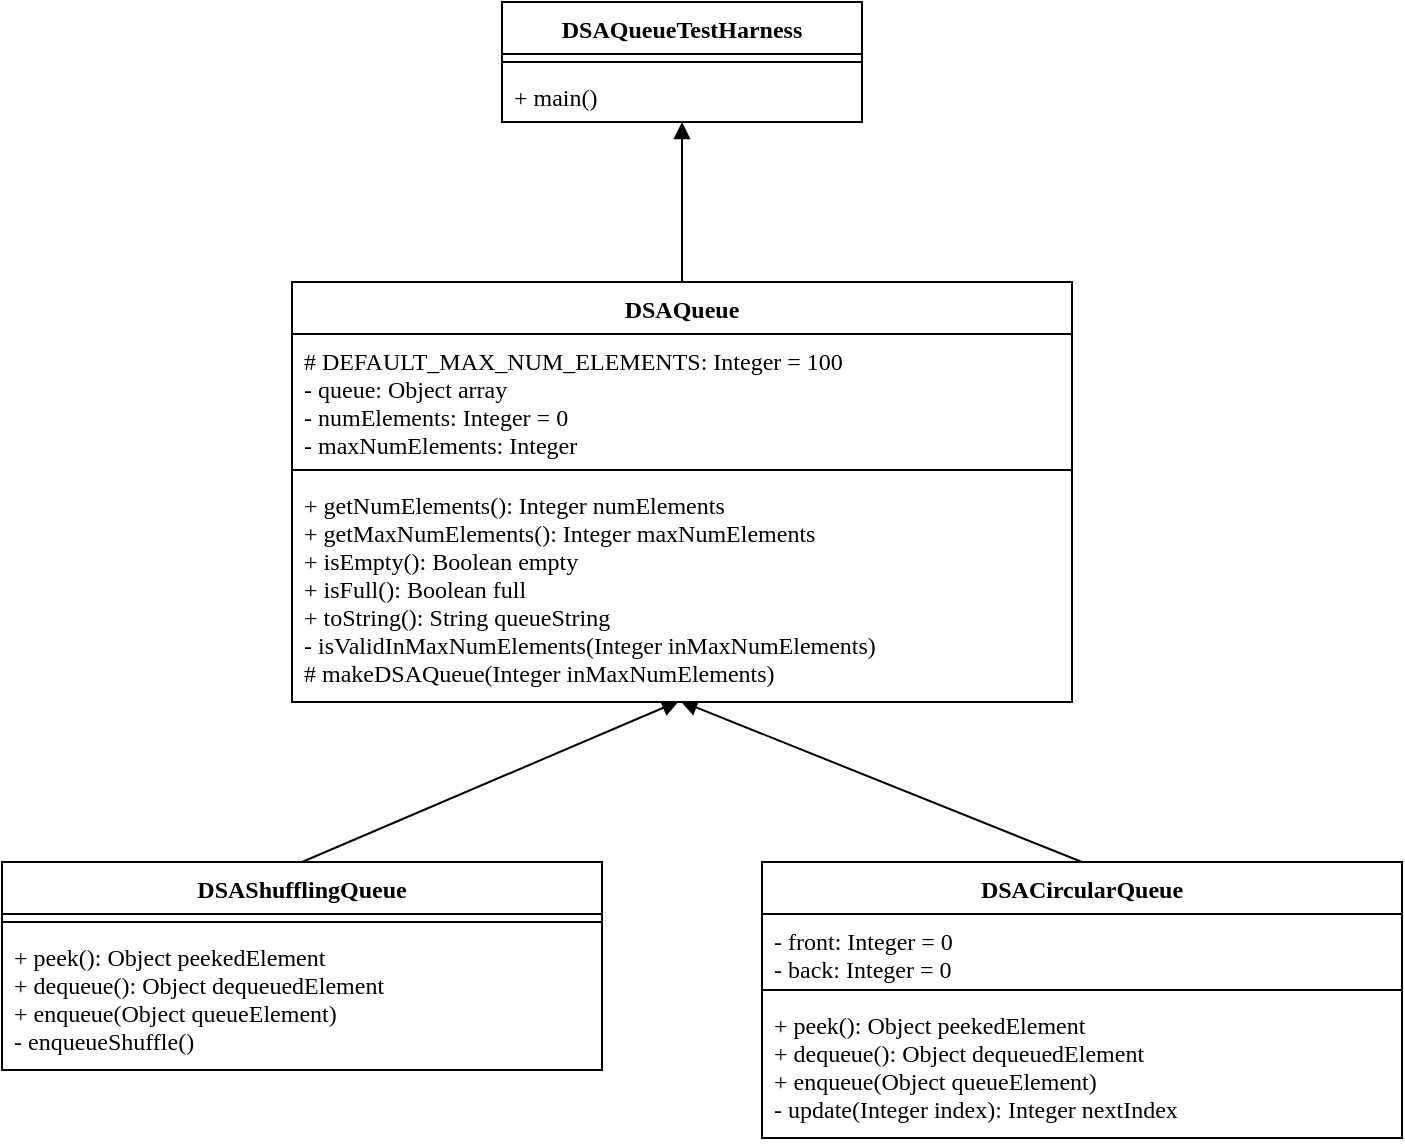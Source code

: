 <mxfile version="13.6.2" type="device"><diagram id="R35M0swyDnC60S0W5cCZ" name="DSAQueue"><mxGraphModel dx="1310" dy="967" grid="1" gridSize="10" guides="1" tooltips="1" connect="1" arrows="1" fold="1" page="1" pageScale="1" pageWidth="800" pageHeight="800" math="0" shadow="0"><root><mxCell id="0"/><mxCell id="1" parent="0"/><mxCell id="y2Wzb9-ihmOfeyClaOKi-1" style="rounded=0;orthogonalLoop=1;jettySize=auto;html=1;exitX=0.5;exitY=0;exitDx=0;exitDy=0;fontFamily=Fira Code;endArrow=block;endFill=1;entryX=0.5;entryY=1;entryDx=0;entryDy=0;" parent="1" source="y2Wzb9-ihmOfeyClaOKi-2" target="y2Wzb9-ihmOfeyClaOKi-6" edge="1"><mxGeometry relative="1" as="geometry"><mxPoint x="115" y="206" as="targetPoint"/></mxGeometry></mxCell><mxCell id="3kI9z8vAOZSMrbrXCnNT-17" style="edgeStyle=none;rounded=0;orthogonalLoop=1;jettySize=auto;html=1;exitX=0.5;exitY=0;exitDx=0;exitDy=0;entryX=0.498;entryY=0.996;entryDx=0;entryDy=0;entryPerimeter=0;endArrow=block;endFill=1;fontFamily=Fira Code;" parent="1" source="3kI9z8vAOZSMrbrXCnNT-6" target="y2Wzb9-ihmOfeyClaOKi-5" edge="1"><mxGeometry relative="1" as="geometry"/></mxCell><mxCell id="3kI9z8vAOZSMrbrXCnNT-16" style="edgeStyle=none;rounded=0;orthogonalLoop=1;jettySize=auto;html=1;exitX=0.5;exitY=0;exitDx=0;exitDy=0;entryX=0.496;entryY=0.996;entryDx=0;entryDy=0;entryPerimeter=0;endArrow=block;endFill=1;fontFamily=Fira Code;" parent="1" source="fRwSnTss2QwMLw3M-jDy-1" target="y2Wzb9-ihmOfeyClaOKi-5" edge="1"><mxGeometry relative="1" as="geometry"/></mxCell><mxCell id="y2Wzb9-ihmOfeyClaOKi-2" value="DSAQueue" style="swimlane;fontStyle=1;align=center;verticalAlign=top;childLayout=stackLayout;horizontal=1;startSize=26;horizontalStack=0;resizeParent=1;resizeParentMax=0;resizeLast=0;collapsible=1;marginBottom=0;fontFamily=Fira Code;labelBackgroundColor=none;swimlaneFillColor=#ffffff;" parent="1" vertex="1"><mxGeometry x="195" y="256" width="390" height="210" as="geometry"><mxRectangle x="610" y="314" width="90" height="26" as="alternateBounds"/></mxGeometry></mxCell><mxCell id="y2Wzb9-ihmOfeyClaOKi-3" value="# DEFAULT_MAX_NUM_ELEMENTS: Integer = 100&#10;- queue: Object array&#10;- numElements: Integer = 0&#10;- maxNumElements: Integer" style="text;strokeColor=none;fillColor=none;align=left;verticalAlign=top;spacingLeft=4;spacingRight=4;overflow=hidden;rotatable=0;points=[[0,0.5],[1,0.5]];portConstraint=eastwest;fontFamily=Fira Code;" parent="y2Wzb9-ihmOfeyClaOKi-2" vertex="1"><mxGeometry y="26" width="390" height="64" as="geometry"/></mxCell><mxCell id="y2Wzb9-ihmOfeyClaOKi-4" value="" style="line;strokeWidth=1;fillColor=none;align=left;verticalAlign=middle;spacingTop=-1;spacingLeft=3;spacingRight=3;rotatable=0;labelPosition=right;points=[];portConstraint=eastwest;" parent="y2Wzb9-ihmOfeyClaOKi-2" vertex="1"><mxGeometry y="90" width="390" height="8" as="geometry"/></mxCell><mxCell id="y2Wzb9-ihmOfeyClaOKi-5" value="+ getNumElements(): Integer numElements&#10;+ getMaxNumElements(): Integer maxNumElements&#10;+ isEmpty(): Boolean empty&#10;+ isFull(): Boolean full&#10;+ toString(): String queueString &#10;- isValidInMaxNumElements(Integer inMaxNumElements)&#10;# makeDSAQueue(Integer inMaxNumElements)" style="text;strokeColor=none;fillColor=none;align=left;verticalAlign=top;spacingLeft=4;spacingRight=4;overflow=hidden;rotatable=0;points=[[0,0.5],[1,0.5]];portConstraint=eastwest;fontFamily=Fira Code;" parent="y2Wzb9-ihmOfeyClaOKi-2" vertex="1"><mxGeometry y="98" width="390" height="112" as="geometry"/></mxCell><mxCell id="y2Wzb9-ihmOfeyClaOKi-6" value="DSAQueueTestHarness" style="swimlane;fontStyle=1;align=center;verticalAlign=top;childLayout=stackLayout;horizontal=1;startSize=26;horizontalStack=0;resizeParent=1;resizeParentMax=0;resizeLast=0;collapsible=1;marginBottom=0;fontFamily=Fira Code;labelBackgroundColor=none;swimlaneFillColor=none;" parent="1" vertex="1"><mxGeometry x="300" y="116" width="180" height="60" as="geometry"><mxRectangle x="610" y="314" width="90" height="26" as="alternateBounds"/></mxGeometry></mxCell><mxCell id="y2Wzb9-ihmOfeyClaOKi-7" value="" style="line;strokeWidth=1;fillColor=none;align=left;verticalAlign=middle;spacingTop=-1;spacingLeft=3;spacingRight=3;rotatable=0;labelPosition=right;points=[];portConstraint=eastwest;" parent="y2Wzb9-ihmOfeyClaOKi-6" vertex="1"><mxGeometry y="26" width="180" height="8" as="geometry"/></mxCell><mxCell id="y2Wzb9-ihmOfeyClaOKi-8" value="+ main()" style="text;strokeColor=none;fillColor=none;align=left;verticalAlign=top;spacingLeft=4;spacingRight=4;overflow=hidden;rotatable=0;points=[[0,0.5],[1,0.5]];portConstraint=eastwest;fontFamily=Fira Code;" parent="y2Wzb9-ihmOfeyClaOKi-6" vertex="1"><mxGeometry y="34" width="180" height="26" as="geometry"/></mxCell><mxCell id="3kI9z8vAOZSMrbrXCnNT-6" value="DSACircularQueue" style="swimlane;fontStyle=1;align=center;verticalAlign=top;childLayout=stackLayout;horizontal=1;startSize=26;horizontalStack=0;resizeParent=1;resizeParentMax=0;resizeLast=0;collapsible=1;marginBottom=0;labelBackgroundColor=none;fillColor=#ffffff;gradientColor=none;fontFamily=Fira Code;swimlaneFillColor=#ffffff;" parent="1" vertex="1"><mxGeometry x="430" y="546" width="320" height="138" as="geometry"/></mxCell><mxCell id="3kI9z8vAOZSMrbrXCnNT-7" value="- front: Integer = 0&#10;- back: Integer = 0" style="text;strokeColor=none;fillColor=none;align=left;verticalAlign=top;spacingLeft=4;spacingRight=4;overflow=hidden;rotatable=0;points=[[0,0.5],[1,0.5]];portConstraint=eastwest;fontFamily=Fira Code;" parent="3kI9z8vAOZSMrbrXCnNT-6" vertex="1"><mxGeometry y="26" width="320" height="34" as="geometry"/></mxCell><mxCell id="3kI9z8vAOZSMrbrXCnNT-8" value="" style="line;strokeWidth=1;fillColor=none;align=left;verticalAlign=middle;spacingTop=-1;spacingLeft=3;spacingRight=3;rotatable=0;labelPosition=right;points=[];portConstraint=eastwest;" parent="3kI9z8vAOZSMrbrXCnNT-6" vertex="1"><mxGeometry y="60" width="320" height="8" as="geometry"/></mxCell><mxCell id="3kI9z8vAOZSMrbrXCnNT-9" value="+ peek(): Object peekedElement&#10;+ dequeue(): Object dequeuedElement&#10;+ enqueue(Object queueElement)&#10;- update(Integer index): Integer nextIndex" style="text;strokeColor=none;fillColor=none;align=left;verticalAlign=top;spacingLeft=4;spacingRight=4;overflow=hidden;rotatable=0;points=[[0,0.5],[1,0.5]];portConstraint=eastwest;fontFamily=Fira Code;" parent="3kI9z8vAOZSMrbrXCnNT-6" vertex="1"><mxGeometry y="68" width="320" height="70" as="geometry"/></mxCell><mxCell id="fRwSnTss2QwMLw3M-jDy-1" value="DSAShufflingQueue" style="swimlane;fontStyle=1;align=center;verticalAlign=top;childLayout=stackLayout;horizontal=1;startSize=26;horizontalStack=0;resizeParent=1;resizeParentMax=0;resizeLast=0;collapsible=1;marginBottom=0;labelBackgroundColor=none;fillColor=#ffffff;gradientColor=none;fontFamily=Fira Code;swimlaneFillColor=#ffffff;" parent="1" vertex="1"><mxGeometry x="50" y="546" width="300" height="104" as="geometry"/></mxCell><mxCell id="fRwSnTss2QwMLw3M-jDy-3" value="" style="line;strokeWidth=1;fillColor=none;align=left;verticalAlign=middle;spacingTop=-1;spacingLeft=3;spacingRight=3;rotatable=0;labelPosition=right;points=[];portConstraint=eastwest;" parent="fRwSnTss2QwMLw3M-jDy-1" vertex="1"><mxGeometry y="26" width="300" height="8" as="geometry"/></mxCell><mxCell id="fRwSnTss2QwMLw3M-jDy-4" value="+ peek(): Object peekedElement&#10;+ dequeue(): Object dequeuedElement&#10;+ enqueue(Object queueElement)&#10;- enqueueShuffle()" style="text;strokeColor=none;fillColor=none;align=left;verticalAlign=top;spacingLeft=4;spacingRight=4;overflow=hidden;rotatable=0;points=[[0,0.5],[1,0.5]];portConstraint=eastwest;fontFamily=Fira Code;" parent="fRwSnTss2QwMLw3M-jDy-1" vertex="1"><mxGeometry y="34" width="300" height="70" as="geometry"/></mxCell></root></mxGraphModel></diagram></mxfile>